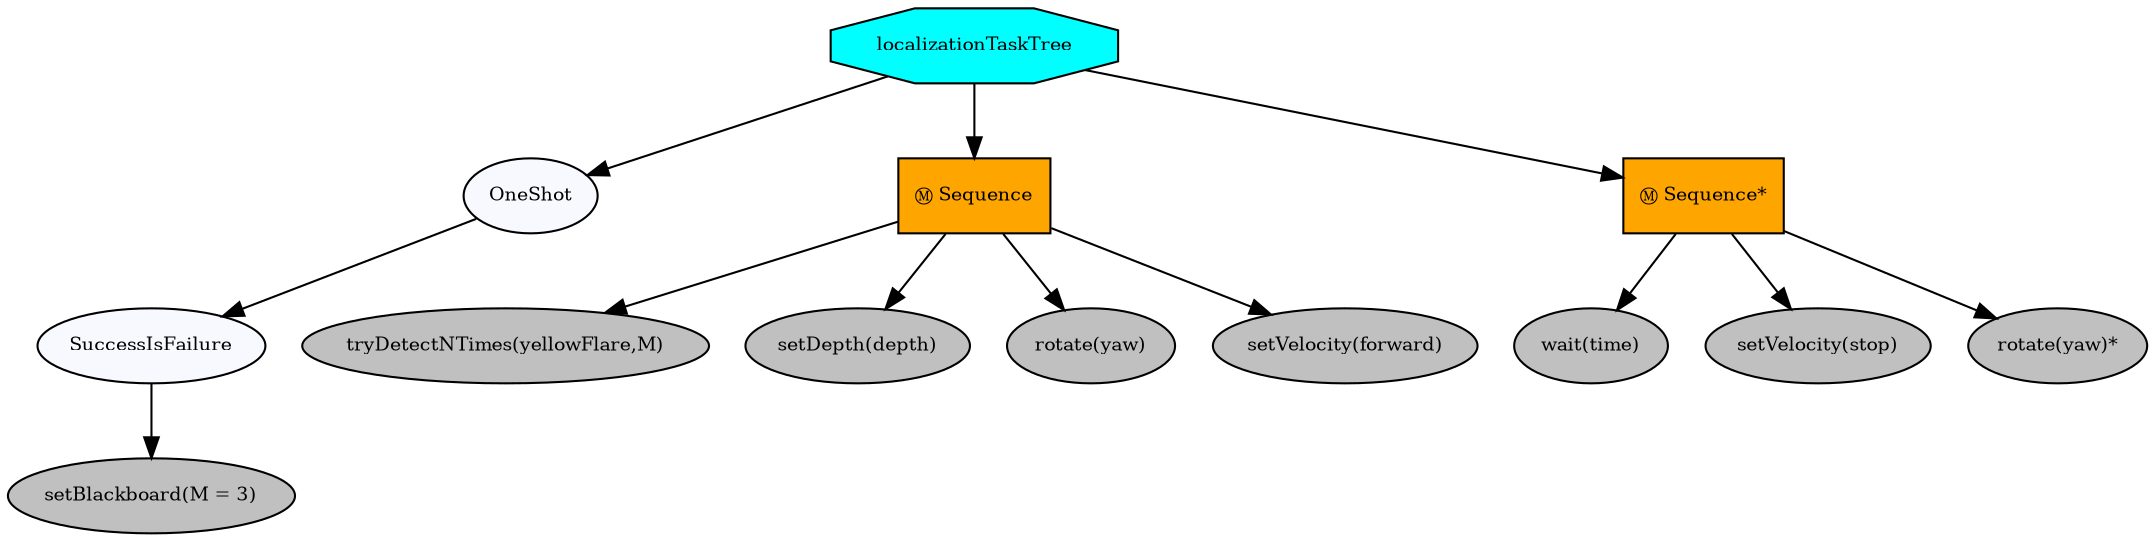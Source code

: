 digraph pastafarianism {
ordering=out;
graph [fontname="times-roman"];
node [fontname="times-roman"];
edge [fontname="times-roman"];
localizationTaskTree [fillcolor=cyan, fontcolor=black, fontsize=9, label=localizationTaskTree, shape=octagon, style=filled];
OneShot [fillcolor=ghostwhite, fontcolor=black, fontsize=9, label=OneShot, shape=ellipse, style=filled];
localizationTaskTree -> OneShot;
SuccessIsFailure [fillcolor=ghostwhite, fontcolor=black, fontsize=9, label=SuccessIsFailure, shape=ellipse, style=filled];
OneShot -> SuccessIsFailure;
"setBlackboard(M = 3)" [fillcolor=gray, fontcolor=black, fontsize=9, label="setBlackboard(M = 3)", shape=ellipse, style=filled];
SuccessIsFailure -> "setBlackboard(M = 3)";
Sequence [fillcolor=orange, fontcolor=black, fontsize=9, label="Ⓜ Sequence", shape=box, style=filled];
localizationTaskTree -> Sequence;
"tryDetectNTimes(yellowFlare,M)" [fillcolor=gray, fontcolor=black, fontsize=9, label="tryDetectNTimes(yellowFlare,M)", shape=ellipse, style=filled];
Sequence -> "tryDetectNTimes(yellowFlare,M)";
"setDepth(depth)" [fillcolor=gray, fontcolor=black, fontsize=9, label="setDepth(depth)", shape=ellipse, style=filled];
Sequence -> "setDepth(depth)";
"rotate(yaw)" [fillcolor=gray, fontcolor=black, fontsize=9, label="rotate(yaw)", shape=ellipse, style=filled];
Sequence -> "rotate(yaw)";
"setVelocity(forward)" [fillcolor=gray, fontcolor=black, fontsize=9, label="setVelocity(forward)", shape=ellipse, style=filled];
Sequence -> "setVelocity(forward)";
"Sequence*" [fillcolor=orange, fontcolor=black, fontsize=9, label="Ⓜ Sequence*", shape=box, style=filled];
localizationTaskTree -> "Sequence*";
"wait(time)" [fillcolor=gray, fontcolor=black, fontsize=9, label="wait(time)", shape=ellipse, style=filled];
"Sequence*" -> "wait(time)";
"setVelocity(stop)" [fillcolor=gray, fontcolor=black, fontsize=9, label="setVelocity(stop)", shape=ellipse, style=filled];
"Sequence*" -> "setVelocity(stop)";
"rotate(yaw)*" [fillcolor=gray, fontcolor=black, fontsize=9, label="rotate(yaw)*", shape=ellipse, style=filled];
"Sequence*" -> "rotate(yaw)*";
}

